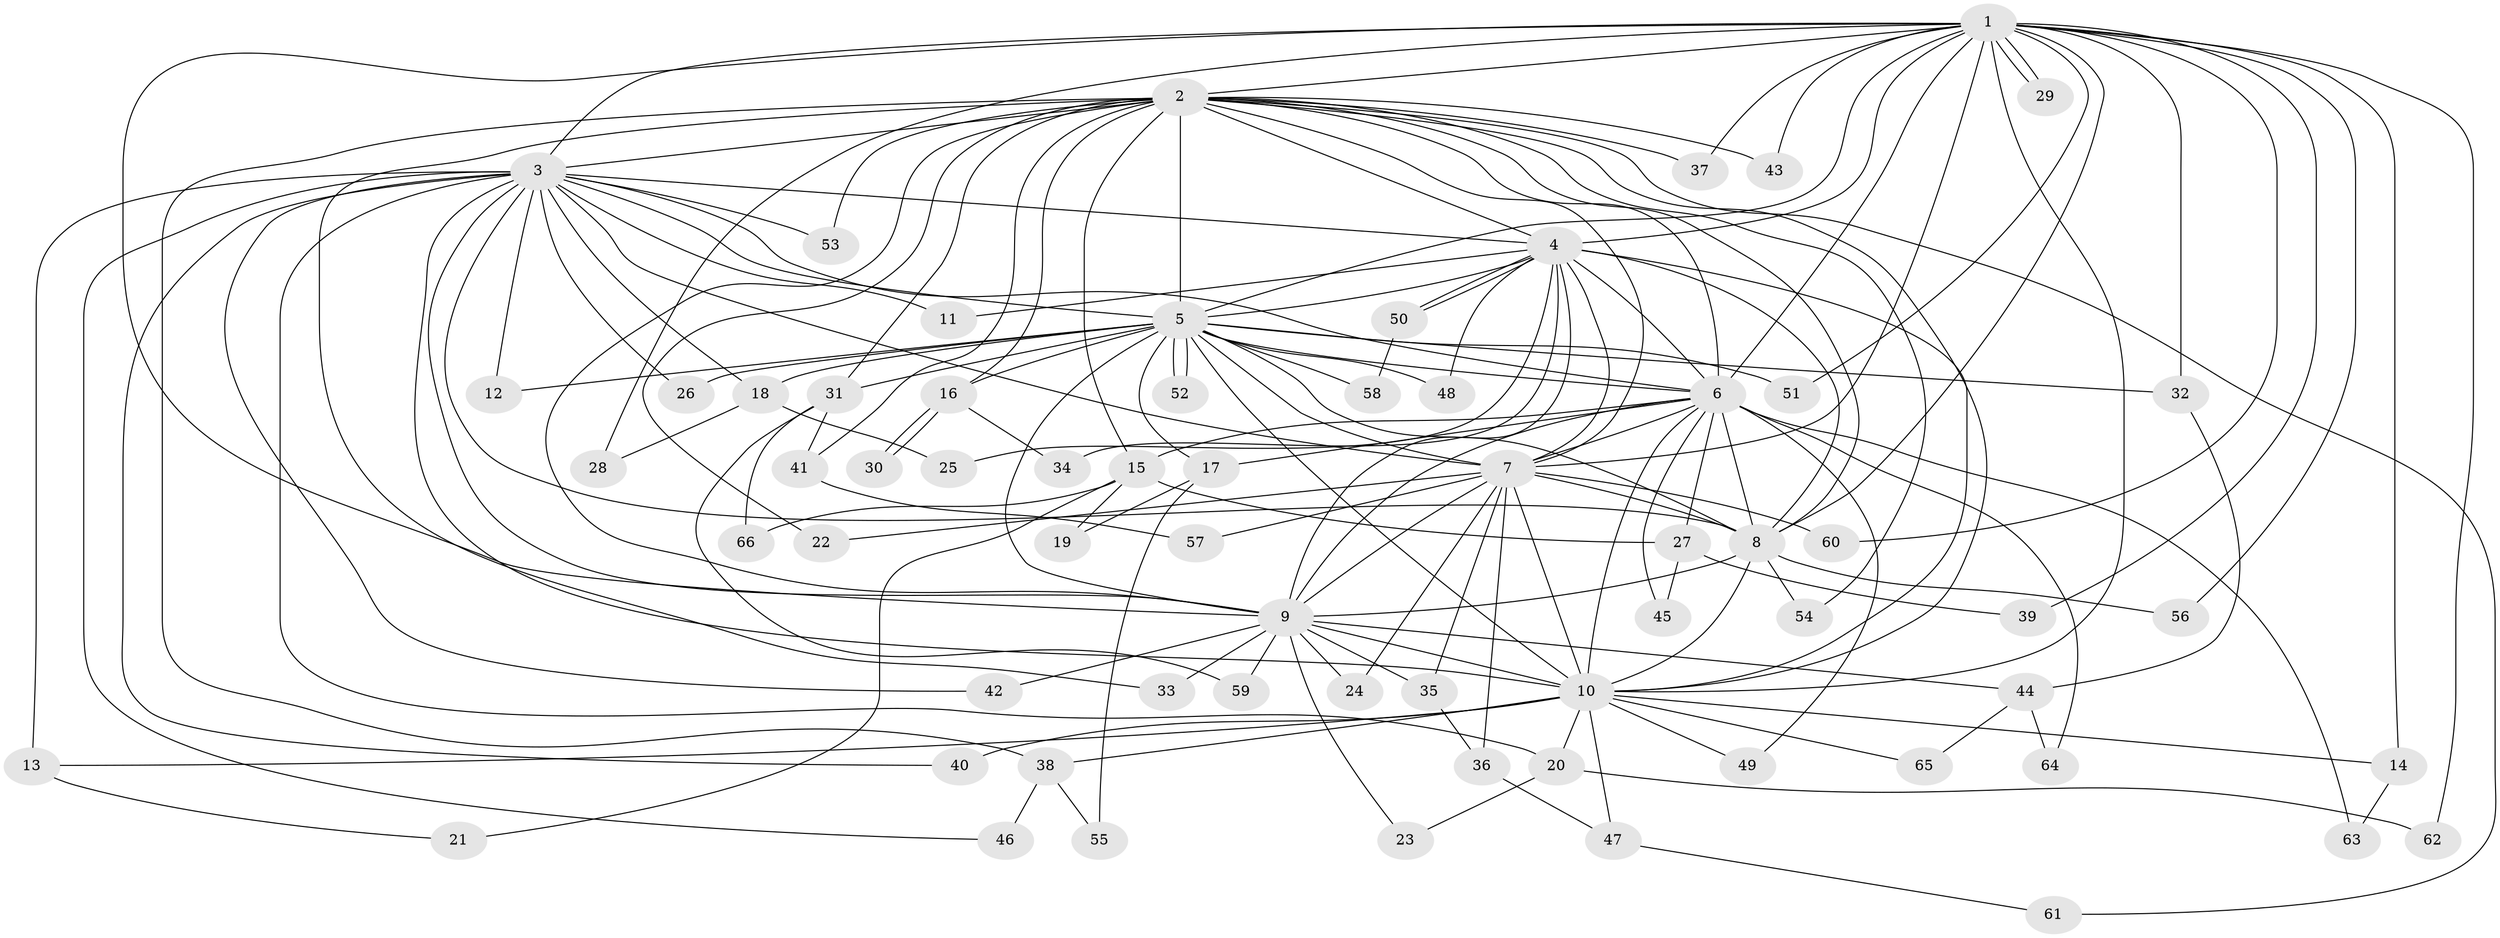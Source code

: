 // Generated by graph-tools (version 1.1) at 2025/14/03/09/25 04:14:16]
// undirected, 66 vertices, 157 edges
graph export_dot {
graph [start="1"]
  node [color=gray90,style=filled];
  1;
  2;
  3;
  4;
  5;
  6;
  7;
  8;
  9;
  10;
  11;
  12;
  13;
  14;
  15;
  16;
  17;
  18;
  19;
  20;
  21;
  22;
  23;
  24;
  25;
  26;
  27;
  28;
  29;
  30;
  31;
  32;
  33;
  34;
  35;
  36;
  37;
  38;
  39;
  40;
  41;
  42;
  43;
  44;
  45;
  46;
  47;
  48;
  49;
  50;
  51;
  52;
  53;
  54;
  55;
  56;
  57;
  58;
  59;
  60;
  61;
  62;
  63;
  64;
  65;
  66;
  1 -- 2;
  1 -- 3;
  1 -- 4;
  1 -- 5;
  1 -- 6;
  1 -- 7;
  1 -- 8;
  1 -- 9;
  1 -- 10;
  1 -- 14;
  1 -- 28;
  1 -- 29;
  1 -- 29;
  1 -- 32;
  1 -- 37;
  1 -- 39;
  1 -- 43;
  1 -- 51;
  1 -- 56;
  1 -- 60;
  1 -- 62;
  2 -- 3;
  2 -- 4;
  2 -- 5;
  2 -- 6;
  2 -- 7;
  2 -- 8;
  2 -- 9;
  2 -- 10;
  2 -- 15;
  2 -- 16;
  2 -- 22;
  2 -- 31;
  2 -- 33;
  2 -- 37;
  2 -- 38;
  2 -- 41;
  2 -- 43;
  2 -- 53;
  2 -- 54;
  2 -- 61;
  3 -- 4;
  3 -- 5;
  3 -- 6;
  3 -- 7;
  3 -- 8;
  3 -- 9;
  3 -- 10;
  3 -- 11;
  3 -- 12;
  3 -- 13;
  3 -- 18;
  3 -- 20;
  3 -- 26;
  3 -- 40;
  3 -- 42;
  3 -- 46;
  3 -- 53;
  4 -- 5;
  4 -- 6;
  4 -- 7;
  4 -- 8;
  4 -- 9;
  4 -- 10;
  4 -- 11;
  4 -- 25;
  4 -- 34;
  4 -- 48;
  4 -- 50;
  4 -- 50;
  5 -- 6;
  5 -- 7;
  5 -- 8;
  5 -- 9;
  5 -- 10;
  5 -- 12;
  5 -- 16;
  5 -- 17;
  5 -- 18;
  5 -- 26;
  5 -- 31;
  5 -- 32;
  5 -- 48;
  5 -- 51;
  5 -- 52;
  5 -- 52;
  5 -- 58;
  6 -- 7;
  6 -- 8;
  6 -- 9;
  6 -- 10;
  6 -- 15;
  6 -- 17;
  6 -- 27;
  6 -- 45;
  6 -- 49;
  6 -- 63;
  6 -- 64;
  7 -- 8;
  7 -- 9;
  7 -- 10;
  7 -- 22;
  7 -- 24;
  7 -- 35;
  7 -- 36;
  7 -- 57;
  7 -- 60;
  8 -- 9;
  8 -- 10;
  8 -- 54;
  8 -- 56;
  9 -- 10;
  9 -- 23;
  9 -- 24;
  9 -- 33;
  9 -- 35;
  9 -- 42;
  9 -- 44;
  9 -- 59;
  10 -- 13;
  10 -- 14;
  10 -- 20;
  10 -- 38;
  10 -- 40;
  10 -- 47;
  10 -- 49;
  10 -- 65;
  13 -- 21;
  14 -- 63;
  15 -- 19;
  15 -- 21;
  15 -- 27;
  15 -- 66;
  16 -- 30;
  16 -- 30;
  16 -- 34;
  17 -- 19;
  17 -- 55;
  18 -- 25;
  18 -- 28;
  20 -- 23;
  20 -- 62;
  27 -- 39;
  27 -- 45;
  31 -- 41;
  31 -- 59;
  31 -- 66;
  32 -- 44;
  35 -- 36;
  36 -- 47;
  38 -- 46;
  38 -- 55;
  41 -- 57;
  44 -- 64;
  44 -- 65;
  47 -- 61;
  50 -- 58;
}
